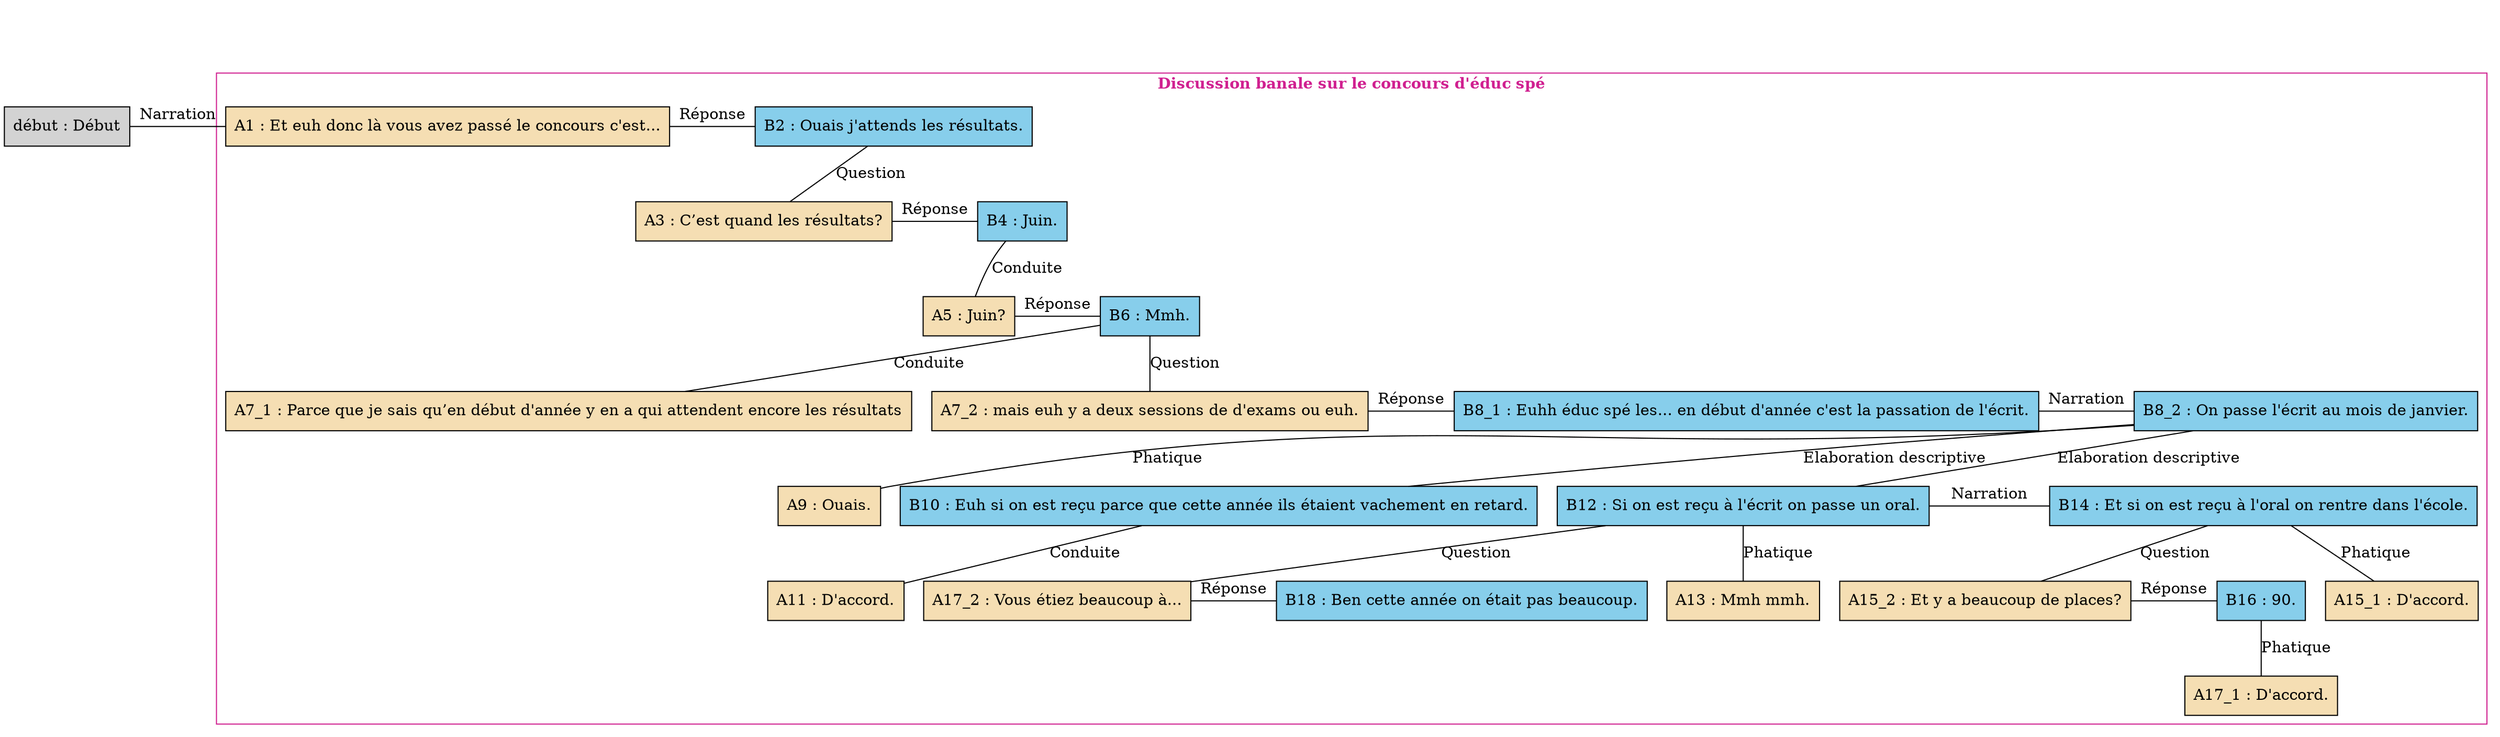 digraph "Concours_-_E14" {
	node [shape=box style=filled]
	newrank=true
	zero [style=invis]
	"début" [label="début : Début"]
	A1 [label="A1 : Et euh donc là vous avez passé le concours c'est..." fillcolor=wheat]
	B2 [label="B2 : Ouais j'attends les résultats." fillcolor=skyblue]
	A3 [label="A3 : C’est quand les résultats?" fillcolor=wheat]
	B4 [label="B4 : Juin." fillcolor=skyblue]
	A5 [label="A5 : Juin?" fillcolor=wheat]
	B6 [label="B6 : Mmh." fillcolor=skyblue]
	A7_1 [label="A7_1 : Parce que je sais qu’en début d'année y en a qui attendent encore les résultats" fillcolor=wheat]
	A7_2 [label="A7_2 : mais euh y a deux sessions de d'exams ou euh." fillcolor=wheat]
	B8_1 [label="B8_1 : Euhh éduc spé les... en début d'année c'est la passation de l'écrit." fillcolor=skyblue]
	B8_2 [label="B8_2 : On passe l'écrit au mois de janvier." fillcolor=skyblue]
	A9 [label="A9 : Ouais." fillcolor=wheat]
	B10 [label="B10 : Euh si on est reçu parce que cette année ils étaient vachement en retard." fillcolor=skyblue]
	A11 [label="A11 : D'accord." fillcolor=wheat]
	B12 [label="B12 : Si on est reçu à l'écrit on passe un oral." fillcolor=skyblue]
	A13 [label="A13 : Mmh mmh." fillcolor=wheat]
	B14 [label="B14 : Et si on est reçu à l'oral on rentre dans l'école." fillcolor=skyblue]
	A15_1 [label="A15_1 : D'accord." fillcolor=wheat]
	A15_2 [label="A15_2 : Et y a beaucoup de places?" fillcolor=wheat]
	B16 [label="B16 : 90." fillcolor=skyblue]
	A17_1 [label="A17_1 : D'accord." fillcolor=wheat]
	A17_2 [label="A17_2 : Vous étiez beaucoup à..." fillcolor=wheat]
	B18 [label="B18 : Ben cette année on était pas beaucoup." fillcolor=skyblue]
	zero -> "début" [label="" style=invis]
	zero -> A1 [style=invis weight=1]
	"début" -> A1 [label=Narration constraint=false dir=none]
	zero -> B2 [style=invis weight=1]
	A1 -> B2 [label="Réponse" constraint=false dir=none]
	B2 -> A3 [label=Question dir=none weight=2]
	B2 -> B4 [style=invis weight=1]
	A3 -> B4 [label="Réponse" constraint=false dir=none]
	B4 -> A5 [label=Conduite dir=none weight=2]
	B4 -> B6 [style=invis weight=1]
	A5 -> B6 [label="Réponse" constraint=false dir=none]
	B6 -> A7_1 [label=Conduite dir=none weight=2]
	B6 -> A7_2 [label=Question dir=none weight=2]
	B6 -> B8_1 [style=invis weight=1]
	A7_2 -> B8_1 [label="Réponse" constraint=false dir=none]
	B6 -> B8_2 [style=invis weight=1]
	B8_1 -> B8_2 [label=Narration constraint=false dir=none]
	B8_2 -> A9 [label=Phatique dir=none weight=2]
	B8_2 -> B10 [label="Elaboration descriptive" dir=none weight=2]
	B10 -> A11 [label=Conduite dir=none weight=2]
	B8_2 -> B12 [label="Elaboration descriptive" dir=none weight=2]
	B12 -> A13 [label=Phatique dir=none weight=2]
	B8_2 -> B14 [style=invis weight=1]
	B12 -> B14 [label=Narration constraint=false dir=none]
	B14 -> A15_1 [label=Phatique dir=none weight=2]
	B14 -> A15_2 [label=Question dir=none weight=2]
	B14 -> B16 [style=invis weight=1]
	A15_2 -> B16 [label="Réponse" constraint=false dir=none]
	B16 -> A17_1 [label=Phatique dir=none weight=2]
	B12 -> A17_2 [label=Question dir=none weight=2]
	B12 -> B18 [style=invis weight=1]
	A17_2 -> B18 [label="Réponse" constraint=false dir=none]
	subgraph cluster_0 {
		label=<<B>Discussion banale sur le concours d'éduc spé</B>>
		color=violetred
		fontcolor=violetred
		A1
		B2
		A3
		B4
		A5
		B6
		A7_1
		A7_2
		B8_1
		B8_2
		A9
		B10
		A11
		B12
		A13
		B14
		A15_1
		A15_2
		B16
		A17_1
		A17_2
		B18
	}
}
